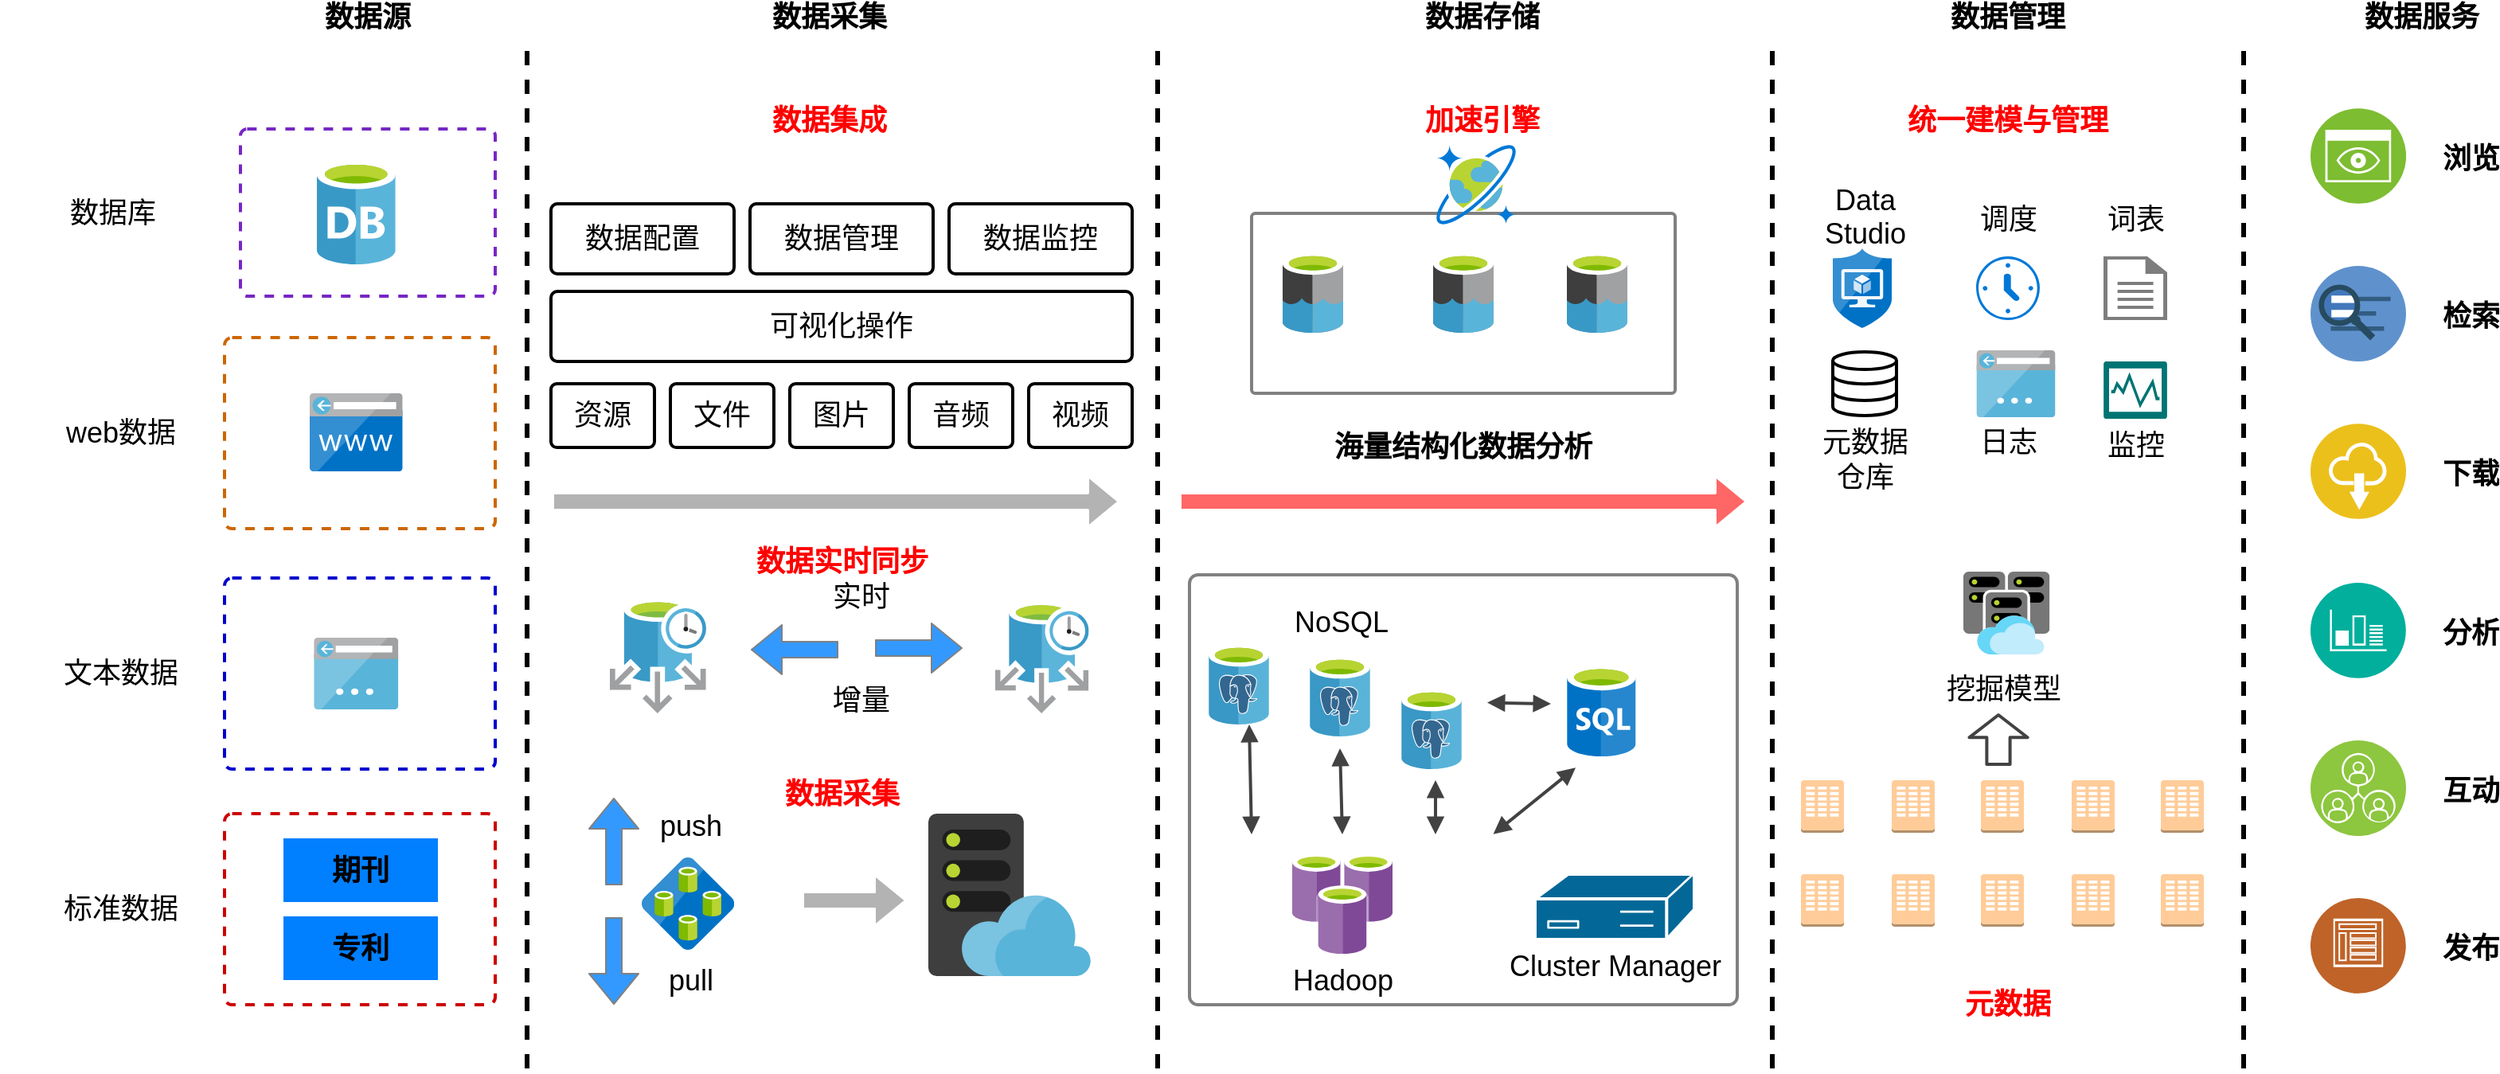 <mxfile version="20.4.1" type="github" pages="4">
  <diagram id="3V0W__k773pLVh4P2_mY" name="Page-1">
    <mxGraphModel dx="1424" dy="737" grid="1" gridSize="10" guides="1" tooltips="1" connect="1" arrows="1" fold="1" page="1" pageScale="1" pageWidth="827" pageHeight="1169" math="0" shadow="0">
      <root>
        <mxCell id="0" />
        <mxCell id="1" parent="0" />
        <mxCell id="4oPYTjR2B3G9U637NC1a-1" value="数据源" style="text;html=1;strokeColor=none;fillColor=none;align=center;verticalAlign=middle;whiteSpace=wrap;rounded=0;fontSize=18;fontStyle=1" parent="1" vertex="1">
          <mxGeometry x="210" y="250" width="80" height="20" as="geometry" />
        </mxCell>
        <mxCell id="4oPYTjR2B3G9U637NC1a-2" value="数据采集" style="text;html=1;strokeColor=none;fillColor=none;align=center;verticalAlign=middle;whiteSpace=wrap;rounded=0;opacity=40;fontSize=18;fontStyle=1" parent="1" vertex="1">
          <mxGeometry x="500" y="250" width="80" height="20" as="geometry" />
        </mxCell>
        <mxCell id="4oPYTjR2B3G9U637NC1a-3" value="数据存储" style="text;html=1;strokeColor=none;fillColor=none;align=center;verticalAlign=middle;whiteSpace=wrap;rounded=0;opacity=40;fontSize=18;fontStyle=1" parent="1" vertex="1">
          <mxGeometry x="910" y="250" width="80" height="20" as="geometry" />
        </mxCell>
        <mxCell id="4oPYTjR2B3G9U637NC1a-4" value="数据管理" style="text;html=1;strokeColor=none;fillColor=none;align=center;verticalAlign=middle;whiteSpace=wrap;rounded=0;opacity=40;fontSize=18;fontStyle=1" parent="1" vertex="1">
          <mxGeometry x="1240" y="250" width="80" height="20" as="geometry" />
        </mxCell>
        <mxCell id="4oPYTjR2B3G9U637NC1a-5" value="数据服务" style="text;html=1;strokeColor=none;fillColor=none;align=center;verticalAlign=middle;whiteSpace=wrap;rounded=0;opacity=40;fontSize=18;fontStyle=1" parent="1" vertex="1">
          <mxGeometry x="1500" y="250" width="80" height="20" as="geometry" />
        </mxCell>
        <mxCell id="4oPYTjR2B3G9U637NC1a-6" value="统一建模与管理" style="text;html=1;strokeColor=none;fillColor=none;align=center;verticalAlign=middle;whiteSpace=wrap;rounded=0;opacity=40;fontSize=18;fontStyle=1;fontColor=#FF0000;" parent="1" vertex="1">
          <mxGeometry x="1210" y="315" width="140" height="20" as="geometry" />
        </mxCell>
        <mxCell id="4oPYTjR2B3G9U637NC1a-7" value="元数据" style="text;html=1;strokeColor=none;fillColor=none;align=center;verticalAlign=middle;whiteSpace=wrap;rounded=0;opacity=40;fontSize=18;fontStyle=1;fontColor=#FF0000;" parent="1" vertex="1">
          <mxGeometry x="1210" y="870" width="140" height="20" as="geometry" />
        </mxCell>
        <mxCell id="4oPYTjR2B3G9U637NC1a-8" value="数据集成" style="text;html=1;strokeColor=none;fillColor=none;align=center;verticalAlign=middle;whiteSpace=wrap;rounded=0;opacity=40;fontSize=18;fontStyle=1;fontColor=#FF0000;" parent="1" vertex="1">
          <mxGeometry x="470" y="315" width="140" height="20" as="geometry" />
        </mxCell>
        <mxCell id="4oPYTjR2B3G9U637NC1a-9" value="数据库" style="rounded=1;whiteSpace=wrap;html=1;fontSize=18;fontColor=#000000;fillColor=none;arcSize=4;dashed=1;strokeColor=#7627C4;strokeWidth=2;labelPosition=left;verticalLabelPosition=middle;align=center;verticalAlign=middle;" parent="1" vertex="1">
          <mxGeometry x="170" y="330" width="160" height="105" as="geometry" />
        </mxCell>
        <mxCell id="4oPYTjR2B3G9U637NC1a-10" value="&lt;blockquote style=&quot;margin: 0 0 0 40px ; border: none ; padding: 0px&quot;&gt;web数据&lt;/blockquote&gt;" style="rounded=1;whiteSpace=wrap;html=1;fontSize=18;fontColor=#000000;fillColor=none;arcSize=4;dashed=1;strokeColor=#CC6600;strokeWidth=2;labelPosition=left;verticalLabelPosition=middle;align=center;verticalAlign=middle;" parent="1" vertex="1">
          <mxGeometry x="160" y="461" width="170" height="120" as="geometry" />
        </mxCell>
        <mxCell id="4oPYTjR2B3G9U637NC1a-11" value="&lt;blockquote style=&quot;margin: 0 0 0 40px ; border: none ; padding: 0px&quot;&gt;文本数据&lt;/blockquote&gt;" style="rounded=1;whiteSpace=wrap;html=1;fontSize=18;fontColor=#000000;fillColor=none;arcSize=4;dashed=1;strokeColor=#0000CC;strokeWidth=2;labelPosition=left;verticalLabelPosition=middle;align=center;verticalAlign=middle;" parent="1" vertex="1">
          <mxGeometry x="160" y="612" width="170" height="120" as="geometry" />
        </mxCell>
        <mxCell id="4oPYTjR2B3G9U637NC1a-12" value="&lt;blockquote style=&quot;margin: 0 0 0 40px ; border: none ; padding: 0px&quot;&gt;标准数据&lt;/blockquote&gt;" style="rounded=1;whiteSpace=wrap;html=1;fontSize=18;fontColor=#000000;fillColor=none;arcSize=4;dashed=1;strokeColor=#CC0000;strokeWidth=2;labelPosition=left;verticalLabelPosition=middle;align=center;verticalAlign=middle;" parent="1" vertex="1">
          <mxGeometry x="160" y="760" width="170" height="120" as="geometry" />
        </mxCell>
        <mxCell id="4oPYTjR2B3G9U637NC1a-13" value="" style="endArrow=none;dashed=1;html=1;fontSize=18;fontColor=#FF0000;strokeWidth=3;" parent="1" edge="1">
          <mxGeometry width="50" height="50" relative="1" as="geometry">
            <mxPoint x="350" y="920" as="sourcePoint" />
            <mxPoint x="350" y="280" as="targetPoint" />
          </mxGeometry>
        </mxCell>
        <mxCell id="4oPYTjR2B3G9U637NC1a-14" value="" style="endArrow=none;dashed=1;html=1;fontSize=18;fontColor=#FF0000;strokeWidth=3;" parent="1" edge="1">
          <mxGeometry width="50" height="50" relative="1" as="geometry">
            <mxPoint x="746" y="920" as="sourcePoint" />
            <mxPoint x="746" y="280" as="targetPoint" />
          </mxGeometry>
        </mxCell>
        <mxCell id="4oPYTjR2B3G9U637NC1a-15" value="" style="endArrow=none;dashed=1;html=1;fontSize=18;fontColor=#FF0000;strokeWidth=3;" parent="1" edge="1">
          <mxGeometry width="50" height="50" relative="1" as="geometry">
            <mxPoint x="1132" y="920" as="sourcePoint" />
            <mxPoint x="1132" y="280" as="targetPoint" />
          </mxGeometry>
        </mxCell>
        <mxCell id="4oPYTjR2B3G9U637NC1a-16" value="" style="endArrow=none;dashed=1;html=1;fontSize=18;fontColor=#FF0000;strokeWidth=3;" parent="1" edge="1">
          <mxGeometry width="50" height="50" relative="1" as="geometry">
            <mxPoint x="1428" y="920" as="sourcePoint" />
            <mxPoint x="1428" y="280" as="targetPoint" />
          </mxGeometry>
        </mxCell>
        <mxCell id="4oPYTjR2B3G9U637NC1a-17" value="数据配置" style="rounded=1;whiteSpace=wrap;html=1;strokeColor=#000000;strokeWidth=2;fillColor=#ffffff;fontSize=18;fontColor=#000000;align=center;arcSize=9;" parent="1" vertex="1">
          <mxGeometry x="365" y="377" width="115" height="44" as="geometry" />
        </mxCell>
        <mxCell id="4oPYTjR2B3G9U637NC1a-18" value="数据管理" style="rounded=1;whiteSpace=wrap;html=1;strokeColor=#000000;strokeWidth=2;fillColor=#ffffff;fontSize=18;fontColor=#000000;align=center;arcSize=9;" parent="1" vertex="1">
          <mxGeometry x="490" y="377" width="115" height="44" as="geometry" />
        </mxCell>
        <mxCell id="4oPYTjR2B3G9U637NC1a-19" value="数据监控" style="rounded=1;whiteSpace=wrap;html=1;strokeColor=#000000;strokeWidth=2;fillColor=#ffffff;fontSize=18;fontColor=#000000;align=center;arcSize=9;" parent="1" vertex="1">
          <mxGeometry x="615" y="377" width="115" height="44" as="geometry" />
        </mxCell>
        <mxCell id="4oPYTjR2B3G9U637NC1a-20" value="可视化操作" style="rounded=1;whiteSpace=wrap;html=1;strokeColor=#000000;strokeWidth=2;fillColor=#ffffff;fontSize=18;fontColor=#000000;align=center;arcSize=9;" parent="1" vertex="1">
          <mxGeometry x="365" y="432" width="365" height="44" as="geometry" />
        </mxCell>
        <mxCell id="4oPYTjR2B3G9U637NC1a-21" value="资源" style="rounded=1;whiteSpace=wrap;html=1;strokeColor=#000000;strokeWidth=2;fillColor=#ffffff;fontSize=18;fontColor=#000000;align=center;arcSize=9;" parent="1" vertex="1">
          <mxGeometry x="365" y="490" width="65" height="40" as="geometry" />
        </mxCell>
        <mxCell id="4oPYTjR2B3G9U637NC1a-22" value="文件" style="rounded=1;whiteSpace=wrap;html=1;strokeColor=#000000;strokeWidth=2;fillColor=#ffffff;fontSize=18;fontColor=#000000;align=center;arcSize=9;" parent="1" vertex="1">
          <mxGeometry x="440" y="490" width="65" height="40" as="geometry" />
        </mxCell>
        <mxCell id="4oPYTjR2B3G9U637NC1a-23" value="图片" style="rounded=1;whiteSpace=wrap;html=1;strokeColor=#000000;strokeWidth=2;fillColor=#ffffff;fontSize=18;fontColor=#000000;align=center;arcSize=9;" parent="1" vertex="1">
          <mxGeometry x="515" y="490" width="65" height="40" as="geometry" />
        </mxCell>
        <mxCell id="4oPYTjR2B3G9U637NC1a-24" value="音频" style="rounded=1;whiteSpace=wrap;html=1;strokeColor=#000000;strokeWidth=2;fillColor=#ffffff;fontSize=18;fontColor=#000000;align=center;arcSize=9;" parent="1" vertex="1">
          <mxGeometry x="590" y="490" width="65" height="40" as="geometry" />
        </mxCell>
        <mxCell id="4oPYTjR2B3G9U637NC1a-25" value="视频" style="rounded=1;whiteSpace=wrap;html=1;strokeColor=#000000;strokeWidth=2;fillColor=#ffffff;fontSize=18;fontColor=#000000;align=center;arcSize=9;" parent="1" vertex="1">
          <mxGeometry x="665" y="490" width="65" height="40" as="geometry" />
        </mxCell>
        <mxCell id="4oPYTjR2B3G9U637NC1a-26" value="数据实时同步" style="text;html=1;strokeColor=none;fillColor=none;align=center;verticalAlign=middle;whiteSpace=wrap;rounded=0;opacity=40;fontSize=18;fontStyle=1;fontColor=#FF0000;" parent="1" vertex="1">
          <mxGeometry x="477.5" y="592" width="140" height="20" as="geometry" />
        </mxCell>
        <mxCell id="4oPYTjR2B3G9U637NC1a-27" value="数据采集" style="text;html=1;strokeColor=none;fillColor=none;align=center;verticalAlign=middle;whiteSpace=wrap;rounded=0;opacity=40;fontSize=18;fontStyle=1;fontColor=#FF0000;" parent="1" vertex="1">
          <mxGeometry x="477.5" y="738" width="140" height="20" as="geometry" />
        </mxCell>
        <mxCell id="4oPYTjR2B3G9U637NC1a-28" value="" style="endArrow=classic;html=1;strokeWidth=1;fontSize=18;fontColor=#000000;shape=flexArrow;fillColor=#3399FF;strokeColor=#808080;" parent="1" edge="1">
          <mxGeometry width="50" height="50" relative="1" as="geometry">
            <mxPoint x="404.5" y="805" as="sourcePoint" />
            <mxPoint x="404.5" y="750" as="targetPoint" />
          </mxGeometry>
        </mxCell>
        <mxCell id="4oPYTjR2B3G9U637NC1a-29" value="" style="endArrow=classic;html=1;strokeWidth=1;fontSize=18;fontColor=#000000;shape=flexArrow;fillColor=#3399FF;strokeColor=#808080;" parent="1" edge="1">
          <mxGeometry width="50" height="50" relative="1" as="geometry">
            <mxPoint x="404.5" y="825" as="sourcePoint" />
            <mxPoint x="404.5" y="880" as="targetPoint" />
          </mxGeometry>
        </mxCell>
        <mxCell id="4oPYTjR2B3G9U637NC1a-30" value="" style="endArrow=classic;html=1;strokeWidth=1;fontSize=18;fontColor=#000000;shape=flexArrow;fillColor=#3399FF;strokeColor=#808080;" parent="1" edge="1">
          <mxGeometry width="50" height="50" relative="1" as="geometry">
            <mxPoint x="545.5" y="657" as="sourcePoint" />
            <mxPoint x="490.5" y="657" as="targetPoint" />
          </mxGeometry>
        </mxCell>
        <mxCell id="4oPYTjR2B3G9U637NC1a-31" value="" style="endArrow=classic;html=1;strokeWidth=1;fontSize=18;fontColor=#000000;shape=flexArrow;fillColor=#B3B3B3;strokeColor=#FFFFFF;" parent="1" edge="1">
          <mxGeometry width="50" height="50" relative="1" as="geometry">
            <mxPoint x="523" y="814.5" as="sourcePoint" />
            <mxPoint x="588" y="814.5" as="targetPoint" />
          </mxGeometry>
        </mxCell>
        <mxCell id="4oPYTjR2B3G9U637NC1a-32" value="" style="endArrow=classic;html=1;strokeWidth=1;fontSize=18;fontColor=#000000;shape=flexArrow;fillColor=#3399FF;strokeColor=#808080;" parent="1" edge="1">
          <mxGeometry width="50" height="50" relative="1" as="geometry">
            <mxPoint x="568.5" y="656" as="sourcePoint" />
            <mxPoint x="623.5" y="656" as="targetPoint" />
          </mxGeometry>
        </mxCell>
        <mxCell id="4oPYTjR2B3G9U637NC1a-33" value="" style="endArrow=classic;html=1;strokeWidth=2;fontSize=18;fontColor=#000000;shape=flexArrow;fillColor=#B3B3B3;strokeColor=#FFFFFF;" parent="1" edge="1">
          <mxGeometry width="50" height="50" relative="1" as="geometry">
            <mxPoint x="365" y="564" as="sourcePoint" />
            <mxPoint x="723" y="564" as="targetPoint" />
          </mxGeometry>
        </mxCell>
        <mxCell id="4oPYTjR2B3G9U637NC1a-34" value="实时&lt;br&gt;&lt;br&gt;&lt;br&gt;增量" style="text;html=1;strokeColor=none;fillColor=none;align=center;verticalAlign=middle;whiteSpace=wrap;rounded=0;opacity=40;fontSize=18;fontStyle=0;fontColor=#000000;" parent="1" vertex="1">
          <mxGeometry x="540" y="614" width="40" height="86" as="geometry" />
        </mxCell>
        <mxCell id="4oPYTjR2B3G9U637NC1a-35" value="" style="rounded=1;whiteSpace=wrap;html=1;strokeColor=#808080;strokeWidth=2;fillColor=#ffffff;fontSize=18;fontColor=#757575;align=center;arcSize=2;" parent="1" vertex="1">
          <mxGeometry x="766" y="610" width="344" height="270" as="geometry" />
        </mxCell>
        <mxCell id="4oPYTjR2B3G9U637NC1a-36" value="海量结构化数据分析" style="text;html=1;strokeColor=none;fillColor=none;align=center;verticalAlign=middle;whiteSpace=wrap;rounded=0;opacity=40;fontSize=18;fontStyle=1" parent="1" vertex="1">
          <mxGeometry x="853" y="520" width="170" height="20" as="geometry" />
        </mxCell>
        <mxCell id="4oPYTjR2B3G9U637NC1a-37" value="" style="endArrow=classic;html=1;strokeWidth=2;fontSize=18;fontColor=#000000;shape=flexArrow;fillColor=#FFFFFF;strokeColor=#424242;width=13.6;endSize=4.052;" parent="1" edge="1">
          <mxGeometry width="50" height="50" relative="1" as="geometry">
            <mxPoint x="1274" y="730" as="sourcePoint" />
            <mxPoint x="1274" y="697" as="targetPoint" />
          </mxGeometry>
        </mxCell>
        <mxCell id="4oPYTjR2B3G9U637NC1a-38" value="浏览" style="aspect=fixed;perimeter=ellipsePerimeter;html=1;align=right;shadow=0;dashed=0;fontColor=#000000;labelBackgroundColor=none;fontSize=18;spacingTop=3;image;image=img/lib/ibm/infrastructure/monitoring.svg;strokeColor=#808080;strokeWidth=2;fillColor=#ffffff;labelPosition=right;verticalLabelPosition=middle;verticalAlign=middle;fontStyle=1" parent="1" vertex="1">
          <mxGeometry x="1470" y="317" width="60" height="60" as="geometry" />
        </mxCell>
        <mxCell id="4oPYTjR2B3G9U637NC1a-39" value="分析" style="aspect=fixed;perimeter=ellipsePerimeter;html=1;align=right;shadow=0;dashed=0;fontColor=#000000;labelBackgroundColor=none;fontSize=18;spacingTop=3;image;image=img/lib/ibm/management/monitoring_metrics.svg;fontFamily=Helvetica;strokeColor=#808080;strokeWidth=2;fillColor=#ffffff;labelPosition=right;verticalLabelPosition=middle;verticalAlign=middle;fontStyle=1" parent="1" vertex="1">
          <mxGeometry x="1470" y="615" width="60" height="60" as="geometry" />
        </mxCell>
        <mxCell id="4oPYTjR2B3G9U637NC1a-40" value="&lt;font color=&quot;#000000&quot;&gt;互动&lt;/font&gt;" style="aspect=fixed;perimeter=ellipsePerimeter;html=1;align=right;shadow=0;dashed=0;fontColor=#000000;labelBackgroundColor=none;fontSize=18;spacingTop=3;image;image=img/lib/ibm/infrastructure/peer_services.svg;fontFamily=Helvetica;strokeColor=#808080;strokeWidth=2;fillColor=#ffffff;labelPosition=right;verticalLabelPosition=middle;verticalAlign=middle;fontStyle=1" parent="1" vertex="1">
          <mxGeometry x="1470" y="714" width="60" height="60" as="geometry" />
        </mxCell>
        <mxCell id="4oPYTjR2B3G9U637NC1a-41" value="发布" style="aspect=fixed;perimeter=ellipsePerimeter;html=1;align=right;shadow=0;dashed=0;fontColor=#000000;labelBackgroundColor=none;fontSize=18;spacingTop=3;image;image=img/lib/ibm/social/communities.svg;strokeColor=#808080;strokeWidth=2;fillColor=#ffffff;labelPosition=right;verticalLabelPosition=middle;verticalAlign=middle;fontStyle=1" parent="1" vertex="1">
          <mxGeometry x="1470" y="813" width="60" height="60" as="geometry" />
        </mxCell>
        <mxCell id="4oPYTjR2B3G9U637NC1a-42" value="检索" style="aspect=fixed;perimeter=ellipsePerimeter;html=1;align=right;shadow=0;dashed=0;fontColor=#000000;labelBackgroundColor=none;fontSize=18;spacingTop=3;image;image=img/lib/ibm/miscellaneous/retrieve_rank.svg;strokeColor=#808080;strokeWidth=2;labelPosition=right;verticalLabelPosition=middle;verticalAlign=middle;fontStyle=1" parent="1" vertex="1">
          <mxGeometry x="1470" y="416" width="60" height="60" as="geometry" />
        </mxCell>
        <mxCell id="4oPYTjR2B3G9U637NC1a-43" value="下载" style="aspect=fixed;perimeter=ellipsePerimeter;html=1;align=right;shadow=0;dashed=0;fontColor=#000000;labelBackgroundColor=none;fontSize=18;spacingTop=3;image;image=img/lib/ibm/applications/saas_applications.svg;strokeColor=#808080;strokeWidth=2;labelPosition=right;verticalLabelPosition=middle;verticalAlign=middle;fontStyle=1" parent="1" vertex="1">
          <mxGeometry x="1470" y="515" width="60" height="60" as="geometry" />
        </mxCell>
        <mxCell id="4oPYTjR2B3G9U637NC1a-44" value="词表" style="pointerEvents=1;shadow=0;dashed=0;html=1;strokeColor=none;labelPosition=center;verticalLabelPosition=top;verticalAlign=top;align=center;shape=mxgraph.mscae.enterprise.document;fillColor=#7D7D7D;labelBackgroundColor=none;fontSize=18;fontColor=#000000;" parent="1" vertex="1">
          <mxGeometry x="1340" y="410" width="40" height="40" as="geometry" />
        </mxCell>
        <mxCell id="4oPYTjR2B3G9U637NC1a-45" value="调度" style="pointerEvents=1;shadow=0;dashed=0;html=1;strokeColor=none;labelPosition=center;verticalLabelPosition=top;verticalAlign=top;align=center;shape=mxgraph.mscae.general_symbols.clock_time;fillColor=#0078D7;labelBackgroundColor=none;fontSize=18;fontColor=#000000;" parent="1" vertex="1">
          <mxGeometry x="1260" y="410" width="40" height="40" as="geometry" />
        </mxCell>
        <mxCell id="4oPYTjR2B3G9U637NC1a-46" value="元数据&lt;br&gt;仓库" style="html=1;verticalLabelPosition=bottom;align=center;labelBackgroundColor=none;verticalAlign=top;strokeWidth=2;strokeColor=#000000;fillColor=#ffffff;shadow=0;dashed=0;shape=mxgraph.ios7.icons.data;fontSize=18;fontColor=#000000;" parent="1" vertex="1">
          <mxGeometry x="1170" y="470" width="40" height="40" as="geometry" />
        </mxCell>
        <mxCell id="4oPYTjR2B3G9U637NC1a-47" value="日志" style="html=1;verticalAlign=top;verticalLabelPosition=bottom;labelBackgroundColor=none;imageAspect=0;aspect=fixed;shadow=0;dashed=0;fontFamily=Helvetica;fontSize=18;fontColor=#000000;align=center;strokeWidth=2;fillColor=none;strokeColor=none;" parent="1" vertex="1">
          <mxGeometry x="1260" y="470" width="40" height="40" as="geometry" />
        </mxCell>
        <mxCell id="4oPYTjR2B3G9U637NC1a-48" value="监控" style="pointerEvents=1;shadow=0;dashed=0;html=1;strokeColor=none;labelPosition=center;verticalLabelPosition=bottom;verticalAlign=top;align=center;shape=mxgraph.mscae.enterprise.performance_monitor;fillColor=#007373;labelBackgroundColor=none;fontSize=18;fontColor=#000000;" parent="1" vertex="1">
          <mxGeometry x="1340" y="476" width="40" height="36" as="geometry" />
        </mxCell>
        <mxCell id="4oPYTjR2B3G9U637NC1a-49" value="Data&lt;br&gt;Studio" style="html=1;verticalAlign=bottom;verticalLabelPosition=top;labelBackgroundColor=none;imageAspect=0;aspect=fixed;shadow=0;dashed=0;fontFamily=Helvetica;fontSize=18;fontColor=#000000;align=center;strokeWidth=2;labelPosition=center;fillColor=none;strokeColor=none;" parent="1" vertex="1">
          <mxGeometry x="1170" y="410" width="40" height="40" as="geometry" />
        </mxCell>
        <mxCell id="4oPYTjR2B3G9U637NC1a-50" value="挖掘模型" style="html=1;verticalAlign=top;verticalLabelPosition=bottom;labelBackgroundColor=none;imageAspect=0;aspect=fixed;shadow=0;dashed=0;fontFamily=Helvetica;fontSize=18;fontColor=#000000;align=center;strokeWidth=2;fillColor=none;strokeColor=none;" parent="1" vertex="1">
          <mxGeometry x="1246.5" y="605" width="60" height="60" as="geometry" />
        </mxCell>
        <mxCell id="4oPYTjR2B3G9U637NC1a-51" value="" style="outlineConnect=0;dashed=0;verticalLabelPosition=bottom;verticalAlign=top;align=center;html=1;shape=mxgraph.aws3.corporate_data_center;fillColor=#FFCC99;gradientColor=none;shadow=0;labelBackgroundColor=none;strokeColor=none;strokeWidth=2;fontSize=18;fontColor=#000000;" parent="1" vertex="1">
          <mxGeometry x="1207" y="739" width="27" height="33" as="geometry" />
        </mxCell>
        <mxCell id="4oPYTjR2B3G9U637NC1a-52" value="" style="outlineConnect=0;dashed=0;verticalLabelPosition=bottom;verticalAlign=top;align=center;html=1;shape=mxgraph.aws3.corporate_data_center;fillColor=#FFCC99;gradientColor=none;shadow=0;labelBackgroundColor=none;strokeColor=none;strokeWidth=2;fontSize=18;fontColor=#000000;" parent="1" vertex="1">
          <mxGeometry x="1150" y="739" width="27" height="33" as="geometry" />
        </mxCell>
        <mxCell id="4oPYTjR2B3G9U637NC1a-53" value="" style="outlineConnect=0;dashed=0;verticalLabelPosition=bottom;verticalAlign=top;align=center;html=1;shape=mxgraph.aws3.corporate_data_center;fillColor=#FFCC99;gradientColor=none;shadow=0;labelBackgroundColor=none;strokeColor=none;strokeWidth=2;fontSize=18;fontColor=#000000;" parent="1" vertex="1">
          <mxGeometry x="1150" y="798" width="27" height="33" as="geometry" />
        </mxCell>
        <mxCell id="4oPYTjR2B3G9U637NC1a-54" value="" style="outlineConnect=0;dashed=0;verticalLabelPosition=bottom;verticalAlign=top;align=center;html=1;shape=mxgraph.aws3.corporate_data_center;fillColor=#FFCC99;gradientColor=none;shadow=0;labelBackgroundColor=none;strokeColor=none;strokeWidth=2;fontSize=18;fontColor=#000000;" parent="1" vertex="1">
          <mxGeometry x="1376" y="739" width="27" height="33" as="geometry" />
        </mxCell>
        <mxCell id="4oPYTjR2B3G9U637NC1a-55" value="" style="outlineConnect=0;dashed=0;verticalLabelPosition=bottom;verticalAlign=top;align=center;html=1;shape=mxgraph.aws3.corporate_data_center;fillColor=#FFCC99;gradientColor=none;shadow=0;labelBackgroundColor=none;strokeColor=none;strokeWidth=2;fontSize=18;fontColor=#000000;" parent="1" vertex="1">
          <mxGeometry x="1376" y="798" width="27" height="33" as="geometry" />
        </mxCell>
        <mxCell id="4oPYTjR2B3G9U637NC1a-56" value="" style="outlineConnect=0;dashed=0;verticalLabelPosition=bottom;verticalAlign=top;align=center;html=1;shape=mxgraph.aws3.corporate_data_center;fillColor=#FFCC99;gradientColor=none;shadow=0;labelBackgroundColor=none;strokeColor=none;strokeWidth=2;fontSize=18;fontColor=#000000;" parent="1" vertex="1">
          <mxGeometry x="1320" y="739" width="27" height="33" as="geometry" />
        </mxCell>
        <mxCell id="4oPYTjR2B3G9U637NC1a-57" value="" style="outlineConnect=0;dashed=0;verticalLabelPosition=bottom;verticalAlign=top;align=center;html=1;shape=mxgraph.aws3.corporate_data_center;fillColor=#FFCC99;gradientColor=none;shadow=0;labelBackgroundColor=none;strokeColor=none;strokeWidth=2;fontSize=18;fontColor=#000000;" parent="1" vertex="1">
          <mxGeometry x="1263" y="739" width="27" height="33" as="geometry" />
        </mxCell>
        <mxCell id="4oPYTjR2B3G9U637NC1a-58" value="" style="outlineConnect=0;dashed=0;verticalLabelPosition=bottom;verticalAlign=top;align=center;html=1;shape=mxgraph.aws3.corporate_data_center;fillColor=#FFCC99;gradientColor=none;shadow=0;labelBackgroundColor=none;strokeColor=none;strokeWidth=2;fontSize=18;fontColor=#000000;" parent="1" vertex="1">
          <mxGeometry x="1320" y="798" width="27" height="33" as="geometry" />
        </mxCell>
        <mxCell id="4oPYTjR2B3G9U637NC1a-59" value="" style="outlineConnect=0;dashed=0;verticalLabelPosition=bottom;verticalAlign=top;align=center;html=1;shape=mxgraph.aws3.corporate_data_center;fillColor=#FFCC99;gradientColor=none;shadow=0;labelBackgroundColor=none;strokeColor=none;strokeWidth=2;fontSize=18;fontColor=#000000;" parent="1" vertex="1">
          <mxGeometry x="1263" y="798" width="27" height="33" as="geometry" />
        </mxCell>
        <mxCell id="4oPYTjR2B3G9U637NC1a-60" value="" style="outlineConnect=0;dashed=0;verticalLabelPosition=bottom;verticalAlign=top;align=center;html=1;shape=mxgraph.aws3.corporate_data_center;fillColor=#FFCC99;gradientColor=none;shadow=0;labelBackgroundColor=none;strokeColor=none;strokeWidth=2;fontSize=18;fontColor=#000000;" parent="1" vertex="1">
          <mxGeometry x="1207" y="798" width="27" height="33" as="geometry" />
        </mxCell>
        <mxCell id="4oPYTjR2B3G9U637NC1a-61" value="期刊" style="rounded=0;whiteSpace=wrap;html=1;shadow=0;dashed=0;labelBackgroundColor=none;strokeColor=none;strokeWidth=2;fillColor=#007FFF;fontSize=18;fontColor=#000000;align=center;fontStyle=1" parent="1" vertex="1">
          <mxGeometry x="197" y="775.5" width="97" height="40" as="geometry" />
        </mxCell>
        <mxCell id="4oPYTjR2B3G9U637NC1a-62" value="专利" style="rounded=0;whiteSpace=wrap;html=1;shadow=0;dashed=0;labelBackgroundColor=none;strokeColor=none;strokeWidth=2;fillColor=#007FFF;fontSize=18;fontColor=#000000;align=center;fontStyle=1" parent="1" vertex="1">
          <mxGeometry x="197" y="824.5" width="97" height="40" as="geometry" />
        </mxCell>
        <mxCell id="4oPYTjR2B3G9U637NC1a-63" value="" style="endArrow=classic;html=1;strokeWidth=2;fontSize=18;fontColor=#000000;shape=flexArrow;fillColor=#FF6666;strokeColor=#FFFFFF;" parent="1" edge="1">
          <mxGeometry width="50" height="50" relative="1" as="geometry">
            <mxPoint x="759.0" y="564" as="sourcePoint" />
            <mxPoint x="1117" y="564" as="targetPoint" />
          </mxGeometry>
        </mxCell>
        <mxCell id="4oPYTjR2B3G9U637NC1a-64" value="" style="rounded=1;whiteSpace=wrap;html=1;strokeColor=#808080;strokeWidth=2;fillColor=#ffffff;fontSize=18;fontColor=#757575;align=center;arcSize=2;" parent="1" vertex="1">
          <mxGeometry x="805" y="383" width="266" height="113" as="geometry" />
        </mxCell>
        <mxCell id="4oPYTjR2B3G9U637NC1a-65" value="加速引擎" style="text;html=1;strokeColor=none;fillColor=none;align=center;verticalAlign=middle;whiteSpace=wrap;rounded=0;opacity=40;fontSize=18;fontStyle=1;fontColor=#FF0000;" parent="1" vertex="1">
          <mxGeometry x="880" y="315" width="140" height="20" as="geometry" />
        </mxCell>
        <mxCell id="4oPYTjR2B3G9U637NC1a-66" value="" style="group;" parent="1" vertex="1" connectable="0">
          <mxGeometry x="771" y="639" width="182" height="100" as="geometry" />
        </mxCell>
        <mxCell id="4oPYTjR2B3G9U637NC1a-67" value="NoSQL" style="html=1;verticalAlign=bottom;verticalLabelPosition=top;labelBackgroundColor=#ffffff;imageAspect=0;aspect=fixed;shadow=0;dashed=0;strokeWidth=3;gradientColor=none;fontSize=18;fontColor=#000000;align=center;labelPosition=center;fillColor=none;strokeColor=none;" parent="4oPYTjR2B3G9U637NC1a-66" vertex="1">
          <mxGeometry x="57" y="15" width="65" height="65" as="geometry" />
        </mxCell>
        <mxCell id="4oPYTjR2B3G9U637NC1a-68" value="" style="aspect=fixed;html=1;points=[];align=center;image;fontSize=12;image=img/lib/mscae/Azure_Database_for_PostgreSQL_servers.svg;fillColor=none;" parent="4oPYTjR2B3G9U637NC1a-66" vertex="1">
          <mxGeometry x="7" y="15" width="38" height="50" as="geometry" />
        </mxCell>
        <mxCell id="4oPYTjR2B3G9U637NC1a-69" value="" style="aspect=fixed;html=1;points=[];align=center;image;fontSize=12;image=img/lib/mscae/Azure_Database_for_PostgreSQL_servers.svg;fillColor=none;" parent="4oPYTjR2B3G9U637NC1a-66" vertex="1">
          <mxGeometry x="70.5" y="22.5" width="38" height="50" as="geometry" />
        </mxCell>
        <mxCell id="4oPYTjR2B3G9U637NC1a-70" value="" style="aspect=fixed;html=1;points=[];align=center;image;fontSize=12;image=img/lib/mscae/Azure_Database_for_PostgreSQL_servers.svg;fillColor=none;" parent="4oPYTjR2B3G9U637NC1a-66" vertex="1">
          <mxGeometry x="128" y="43" width="38" height="50" as="geometry" />
        </mxCell>
        <mxCell id="4oPYTjR2B3G9U637NC1a-71" value="Hadoop" style="html=1;verticalAlign=top;verticalLabelPosition=bottom;labelBackgroundColor=none;imageAspect=0;aspect=fixed;shadow=0;dashed=0;strokeWidth=1;gradientColor=none;fontSize=18;fontColor=#000000;align=center;fillColor=none;strokeColor=none;" parent="1" vertex="1">
          <mxGeometry x="824.5" y="773" width="75" height="75" as="geometry" />
        </mxCell>
        <mxCell id="4oPYTjR2B3G9U637NC1a-72" style="rounded=0;orthogonalLoop=1;jettySize=auto;html=1;exitX=0.5;exitY=1;exitDx=0;exitDy=0;entryX=0.5;entryY=0;entryDx=0;entryDy=0;strokeColor=#424242;strokeWidth=2;fillColor=#FF6666;fontSize=18;fontColor=#000000;startArrow=block;startFill=1;endArrow=block;endFill=1;" parent="1" edge="1">
          <mxGeometry relative="1" as="geometry">
            <mxPoint x="803.5" y="704" as="sourcePoint" />
            <mxPoint x="805" y="773" as="targetPoint" />
          </mxGeometry>
        </mxCell>
        <mxCell id="4oPYTjR2B3G9U637NC1a-73" style="edgeStyle=none;rounded=0;orthogonalLoop=1;jettySize=auto;html=1;exitX=0.5;exitY=1;exitDx=0;exitDy=0;entryX=0.5;entryY=0;entryDx=0;entryDy=0;startArrow=block;startFill=1;endArrow=block;endFill=1;strokeColor=#424242;strokeWidth=2;fillColor=#FF6666;fontSize=18;fontColor=#000000;" parent="1" source="4oPYTjR2B3G9U637NC1a-67" target="4oPYTjR2B3G9U637NC1a-71" edge="1">
          <mxGeometry relative="1" as="geometry" />
        </mxCell>
        <mxCell id="4oPYTjR2B3G9U637NC1a-74" style="edgeStyle=none;rounded=0;orthogonalLoop=1;jettySize=auto;html=1;exitX=0.5;exitY=1;exitDx=0;exitDy=0;entryX=0.5;entryY=0;entryDx=0;entryDy=0;startArrow=block;startFill=1;endArrow=block;endFill=1;strokeColor=#424242;strokeWidth=2;fillColor=#FF6666;fontSize=18;fontColor=#000000;" parent="1" edge="1">
          <mxGeometry relative="1" as="geometry">
            <mxPoint x="920.5" y="739" as="sourcePoint" />
            <mxPoint x="920.5" y="773" as="targetPoint" />
          </mxGeometry>
        </mxCell>
        <mxCell id="4oPYTjR2B3G9U637NC1a-75" value="Cluster&amp;nbsp;Manager" style="shape=mxgraph.cisco.controllers_and_modules.3174_(desktop)_cluster_controller;html=1;dashed=0;fillColor=#036897;strokeColor=#ffffff;strokeWidth=2;verticalLabelPosition=bottom;verticalAlign=top;shadow=0;labelBackgroundColor=none;fontSize=18;fontColor=#000000;align=center;" parent="1" vertex="1">
          <mxGeometry x="983" y="798" width="100" height="41" as="geometry" />
        </mxCell>
        <mxCell id="4oPYTjR2B3G9U637NC1a-76" style="edgeStyle=none;rounded=0;orthogonalLoop=1;jettySize=auto;html=1;exitX=0.186;exitY=1.024;exitDx=0;exitDy=0;exitPerimeter=0;entryX=0.984;entryY=-0.002;entryDx=0;entryDy=0;entryPerimeter=0;startArrow=block;startFill=1;endArrow=block;endFill=1;strokeColor=#424242;strokeWidth=2;fillColor=#FF6666;fontSize=18;fontColor=#000000;" parent="1" edge="1">
          <mxGeometry relative="1" as="geometry">
            <mxPoint x="1008.508" y="731.16" as="sourcePoint" />
            <mxPoint x="956.8" y="772.85" as="targetPoint" />
          </mxGeometry>
        </mxCell>
        <mxCell id="4oPYTjR2B3G9U637NC1a-77" style="edgeStyle=none;rounded=0;orthogonalLoop=1;jettySize=auto;html=1;exitX=1;exitY=0.25;exitDx=0;exitDy=0;startArrow=block;startFill=1;endArrow=block;endFill=1;strokeColor=#424242;strokeWidth=2;fillColor=#FF6666;fontSize=18;fontColor=#000000;entryX=-0.013;entryY=0.578;entryDx=0;entryDy=0;entryPerimeter=0;" parent="1" edge="1">
          <mxGeometry relative="1" as="geometry">
            <mxPoint x="953" y="690.25" as="sourcePoint" />
            <mxPoint x="992.986" y="691.02" as="targetPoint" />
          </mxGeometry>
        </mxCell>
        <mxCell id="4oPYTjR2B3G9U637NC1a-78" value="push" style="text;html=1;strokeColor=none;fillColor=none;align=center;verticalAlign=middle;whiteSpace=wrap;rounded=0;shadow=0;dashed=0;labelBackgroundColor=none;fontSize=18;fontColor=#000000;" parent="1" vertex="1">
          <mxGeometry x="433" y="758" width="40" height="20" as="geometry" />
        </mxCell>
        <mxCell id="4oPYTjR2B3G9U637NC1a-79" value="pull" style="text;html=1;strokeColor=none;fillColor=none;align=center;verticalAlign=middle;whiteSpace=wrap;rounded=0;shadow=0;dashed=0;labelBackgroundColor=none;fontSize=18;fontColor=#000000;" parent="1" vertex="1">
          <mxGeometry x="433" y="855" width="40" height="20" as="geometry" />
        </mxCell>
        <mxCell id="4oPYTjR2B3G9U637NC1a-80" value="" style="aspect=fixed;html=1;points=[];align=center;image;fontSize=12;image=img/lib/mscae/Database_General.svg;" parent="1" vertex="1">
          <mxGeometry x="217.97" y="350" width="49.4" height="65" as="geometry" />
        </mxCell>
        <mxCell id="4oPYTjR2B3G9U637NC1a-81" value="" style="aspect=fixed;html=1;points=[];align=center;image;fontSize=12;image=img/lib/mscae/CustomDomain.svg;" parent="1" vertex="1">
          <mxGeometry x="213.5" y="496" width="58.34" height="49" as="geometry" />
        </mxCell>
        <mxCell id="4oPYTjR2B3G9U637NC1a-82" value="" style="aspect=fixed;html=1;points=[];align=center;image;fontSize=12;image=img/lib/mscae/App_Service_IPAddress.svg;" parent="1" vertex="1">
          <mxGeometry x="215.88" y="649.5" width="53.57" height="45" as="geometry" />
        </mxCell>
        <mxCell id="4oPYTjR2B3G9U637NC1a-83" value="" style="aspect=fixed;html=1;points=[];align=center;image;fontSize=12;image=img/lib/mscae/WebHosting.svg;" parent="1" vertex="1">
          <mxGeometry x="602" y="760" width="102" height="102" as="geometry" />
        </mxCell>
        <mxCell id="4oPYTjR2B3G9U637NC1a-84" value="" style="aspect=fixed;html=1;points=[];align=center;image;fontSize=12;image=img/lib/mscae/Elastic_Job_Agents.svg;" parent="1" vertex="1">
          <mxGeometry x="402" y="625" width="60.48" height="72" as="geometry" />
        </mxCell>
        <mxCell id="4oPYTjR2B3G9U637NC1a-85" value="" style="aspect=fixed;html=1;points=[];align=center;image;fontSize=12;image=img/lib/mscae/Elastic_Job_Agents.svg;" parent="1" vertex="1">
          <mxGeometry x="644" y="627" width="58.8" height="70" as="geometry" />
        </mxCell>
        <mxCell id="4oPYTjR2B3G9U637NC1a-86" value="" style="aspect=fixed;html=1;points=[];align=center;image;fontSize=12;image=img/lib/mscae/Virtual_Clusters.svg;fillColor=none;" parent="1" vertex="1">
          <mxGeometry x="1252" y="608" width="54.17" height="52" as="geometry" />
        </mxCell>
        <mxCell id="4oPYTjR2B3G9U637NC1a-87" value="" style="aspect=fixed;html=1;points=[];align=center;image;fontSize=12;image=img/lib/mscae/Data_Lake.svg;fillColor=none;" parent="1" vertex="1">
          <mxGeometry x="824.5" y="408" width="38" height="50" as="geometry" />
        </mxCell>
        <mxCell id="4oPYTjR2B3G9U637NC1a-88" value="" style="aspect=fixed;html=1;points=[];align=center;image;fontSize=12;image=img/lib/mscae/Data_Lake.svg;fillColor=none;" parent="1" vertex="1">
          <mxGeometry x="919" y="408" width="38" height="50" as="geometry" />
        </mxCell>
        <mxCell id="4oPYTjR2B3G9U637NC1a-89" value="" style="aspect=fixed;html=1;points=[];align=center;image;fontSize=12;image=img/lib/mscae/Data_Lake.svg;fillColor=none;" parent="1" vertex="1">
          <mxGeometry x="1003" y="408" width="38" height="50" as="geometry" />
        </mxCell>
        <mxCell id="4oPYTjR2B3G9U637NC1a-90" value="" style="aspect=fixed;html=1;points=[];align=center;image;fontSize=12;image=img/lib/mscae/SQL_Database_generic.svg;fillColor=none;" parent="1" vertex="1">
          <mxGeometry x="1003" y="667" width="43.32" height="57" as="geometry" />
        </mxCell>
        <mxCell id="4oPYTjR2B3G9U637NC1a-91" value="" style="aspect=fixed;html=1;points=[];align=center;image;fontSize=12;image=img/lib/mscae/App_Service_IPAddress.svg;fillColor=none;" parent="1" vertex="1">
          <mxGeometry x="1260" y="469" width="50" height="42" as="geometry" />
        </mxCell>
        <mxCell id="4oPYTjR2B3G9U637NC1a-92" value="" style="aspect=fixed;html=1;points=[];align=center;image;fontSize=12;image=img/lib/mscae/Application_Security_Groups.svg;fillColor=none;" parent="1" vertex="1">
          <mxGeometry x="1170" y="405" width="37" height="50" as="geometry" />
        </mxCell>
        <mxCell id="4oPYTjR2B3G9U637NC1a-93" value="" style="aspect=fixed;html=1;points=[];align=center;image;fontSize=12;image=img/lib/mscae/Azure_Cache_for_Redis.svg;fillColor=none;" parent="1" vertex="1">
          <mxGeometry x="830.5" y="785" width="63" height="63" as="geometry" />
        </mxCell>
        <mxCell id="4oPYTjR2B3G9U637NC1a-94" value="" style="aspect=fixed;html=1;points=[];align=center;image;fontSize=12;image=img/lib/mscae/CosmosDB.svg;fillColor=none;" parent="1" vertex="1">
          <mxGeometry x="921" y="340" width="50" height="50" as="geometry" />
        </mxCell>
        <mxCell id="4oPYTjR2B3G9U637NC1a-95" value="" style="aspect=fixed;html=1;points=[];align=center;image;fontSize=12;image=img/lib/mscae/Elastic_Database_Pools.svg;fillColor=none;" parent="1" vertex="1">
          <mxGeometry x="422" y="787.5" width="58" height="58" as="geometry" />
        </mxCell>
      </root>
    </mxGraphModel>
  </diagram>
  <diagram id="i94UtCtoIl0_HsaY7DUQ" name="数据中台业务架构">
    <mxGraphModel dx="1424" dy="737" grid="1" gridSize="10" guides="1" tooltips="1" connect="1" arrows="1" fold="1" page="1" pageScale="1" pageWidth="827" pageHeight="1169" math="0" shadow="0">
      <root>
        <mxCell id="0" />
        <mxCell id="1" parent="0" />
        <mxCell id="zY06U5XrZ54giwqazqHR-1" value="" style="rounded=0;whiteSpace=wrap;html=1;" parent="1" vertex="1">
          <mxGeometry x="250" y="220" width="650" height="140" as="geometry" />
        </mxCell>
        <mxCell id="suHDQMcKek1bGkXyP6DE-7" value="" style="rounded=0;whiteSpace=wrap;html=1;" parent="1" vertex="1">
          <mxGeometry x="250" y="759" width="650" height="140" as="geometry" />
        </mxCell>
        <mxCell id="suHDQMcKek1bGkXyP6DE-3" value="异构数据源接入" style="rounded=0;whiteSpace=wrap;html=1;" parent="1" vertex="1">
          <mxGeometry x="290" y="809" width="120" height="60" as="geometry" />
        </mxCell>
        <mxCell id="suHDQMcKek1bGkXyP6DE-4" value="实时采集" style="rounded=0;whiteSpace=wrap;html=1;" parent="1" vertex="1">
          <mxGeometry x="444" y="809" width="120" height="60" as="geometry" />
        </mxCell>
        <mxCell id="suHDQMcKek1bGkXyP6DE-6" value="离线批量同步" style="rounded=0;whiteSpace=wrap;html=1;" parent="1" vertex="1">
          <mxGeometry x="590" y="809" width="120" height="60" as="geometry" />
        </mxCell>
        <mxCell id="suHDQMcKek1bGkXyP6DE-9" value="Title" style="text;strokeColor=none;fillColor=none;html=1;fontSize=24;fontStyle=1;verticalAlign=middle;align=center;" parent="1" vertex="1">
          <mxGeometry x="344" y="1000" width="100" height="40" as="geometry" />
        </mxCell>
        <mxCell id="suHDQMcKek1bGkXyP6DE-10" value="数据采集" style="text;strokeColor=none;fillColor=none;html=1;fontSize=24;fontStyle=1;verticalAlign=middle;align=center;" parent="1" vertex="1">
          <mxGeometry x="260" y="769" width="100" height="40" as="geometry" />
        </mxCell>
        <mxCell id="suHDQMcKek1bGkXyP6DE-14" value="" style="rounded=0;whiteSpace=wrap;html=1;" parent="1" vertex="1">
          <mxGeometry x="250" y="599" width="650" height="151" as="geometry" />
        </mxCell>
        <mxCell id="suHDQMcKek1bGkXyP6DE-15" value="多种类型数据存储（结构化数据、图片、文档、...）" style="rounded=0;whiteSpace=wrap;html=1;" parent="1" vertex="1">
          <mxGeometry x="290" y="670" width="120" height="60" as="geometry" />
        </mxCell>
        <mxCell id="suHDQMcKek1bGkXyP6DE-17" value="分析型数据存储" style="rounded=0;whiteSpace=wrap;html=1;" parent="1" vertex="1">
          <mxGeometry x="590" y="670" width="120" height="60" as="geometry" />
        </mxCell>
        <mxCell id="suHDQMcKek1bGkXyP6DE-18" value="数据存储" style="text;strokeColor=none;fillColor=none;html=1;fontSize=24;fontStyle=1;verticalAlign=middle;align=center;" parent="1" vertex="1">
          <mxGeometry x="260" y="609" width="100" height="40" as="geometry" />
        </mxCell>
        <mxCell id="VN-QjGTnt2-bgwo4lgNc-3" value="&lt;b&gt;&lt;font style=&quot;font-size: 24px;&quot;&gt;运维监控&lt;/font&gt;&lt;/b&gt;" style="rounded=0;whiteSpace=wrap;html=1;" parent="1" vertex="1">
          <mxGeometry x="923" y="60" width="40" height="839" as="geometry" />
        </mxCell>
        <mxCell id="VN-QjGTnt2-bgwo4lgNc-4" value="图片" style="rounded=0;whiteSpace=wrap;html=1;" parent="1" vertex="1">
          <mxGeometry x="740" y="670" width="120" height="60" as="geometry" />
        </mxCell>
        <mxCell id="7HDYdF91bs8n-eOw2Zap-1" value="" style="rounded=0;whiteSpace=wrap;html=1;" parent="1" vertex="1">
          <mxGeometry x="250" y="370" width="650" height="219" as="geometry" />
        </mxCell>
        <mxCell id="7HDYdF91bs8n-eOw2Zap-2" value="&amp;nbsp;数据模型管理" style="rounded=0;whiteSpace=wrap;html=1;" parent="1" vertex="1">
          <mxGeometry x="290" y="499" width="120" height="60" as="geometry" />
        </mxCell>
        <mxCell id="7HDYdF91bs8n-eOw2Zap-3" value="数据质量监控" style="rounded=0;whiteSpace=wrap;html=1;" parent="1" vertex="1">
          <mxGeometry x="444" y="499" width="120" height="60" as="geometry" />
        </mxCell>
        <mxCell id="7HDYdF91bs8n-eOw2Zap-4" value="数据清洗转换" style="rounded=0;whiteSpace=wrap;html=1;" parent="1" vertex="1">
          <mxGeometry x="590" y="499" width="120" height="60" as="geometry" />
        </mxCell>
        <mxCell id="7HDYdF91bs8n-eOw2Zap-5" value="数据管理" style="text;strokeColor=none;fillColor=none;html=1;fontSize=24;fontStyle=1;verticalAlign=middle;align=center;" parent="1" vertex="1">
          <mxGeometry x="260" y="378" width="100" height="40" as="geometry" />
        </mxCell>
        <mxCell id="7HDYdF91bs8n-eOw2Zap-6" value="数据安全" style="rounded=0;whiteSpace=wrap;html=1;" parent="1" vertex="1">
          <mxGeometry x="740" y="499" width="120" height="60" as="geometry" />
        </mxCell>
        <mxCell id="JpajjaorDFzoSr-9OfGF-1" value="" style="rounded=0;whiteSpace=wrap;html=1;" parent="1" vertex="1">
          <mxGeometry x="250" y="63" width="650" height="140" as="geometry" />
        </mxCell>
        <mxCell id="JpajjaorDFzoSr-9OfGF-3" value="数据检索" style="rounded=0;whiteSpace=wrap;html=1;" parent="1" vertex="1">
          <mxGeometry x="290" y="130" width="120" height="60" as="geometry" />
        </mxCell>
        <mxCell id="JpajjaorDFzoSr-9OfGF-4" value="数据可视化" style="rounded=0;whiteSpace=wrap;html=1;" parent="1" vertex="1">
          <mxGeometry x="444" y="130" width="120" height="60" as="geometry" />
        </mxCell>
        <mxCell id="JpajjaorDFzoSr-9OfGF-2" value="数据标签构建" style="rounded=0;whiteSpace=wrap;html=1;" parent="1" vertex="1">
          <mxGeometry x="290" y="280" width="120" height="60" as="geometry" />
        </mxCell>
        <mxCell id="JpajjaorDFzoSr-9OfGF-5" value="数据服务" style="text;strokeColor=none;fillColor=none;html=1;fontSize=24;fontStyle=1;verticalAlign=middle;align=center;" parent="1" vertex="1">
          <mxGeometry x="260" y="73" width="100" height="40" as="geometry" />
        </mxCell>
        <mxCell id="JpajjaorDFzoSr-9OfGF-6" value="数据开放接口" style="rounded=0;whiteSpace=wrap;html=1;" parent="1" vertex="1">
          <mxGeometry x="590" y="130" width="120" height="60" as="geometry" />
        </mxCell>
        <mxCell id="JpajjaorDFzoSr-9OfGF-7" value="&amp;nbsp;元数据管理&amp;nbsp;" style="rounded=0;whiteSpace=wrap;html=1;" parent="1" vertex="1">
          <mxGeometry x="290" y="430" width="120" height="60" as="geometry" />
        </mxCell>
        <mxCell id="JpajjaorDFzoSr-9OfGF-8" value="主数据管理&amp;nbsp;" style="rounded=0;whiteSpace=wrap;html=1;" parent="1" vertex="1">
          <mxGeometry x="444" y="430" width="120" height="60" as="geometry" />
        </mxCell>
        <mxCell id="JpajjaorDFzoSr-9OfGF-9" value="数据标准管理" style="rounded=0;whiteSpace=wrap;html=1;" parent="1" vertex="1">
          <mxGeometry x="590" y="430" width="120" height="60" as="geometry" />
        </mxCell>
        <mxCell id="JpajjaorDFzoSr-9OfGF-10" value="&amp;nbsp; 数据资源目录" style="rounded=0;whiteSpace=wrap;html=1;" parent="1" vertex="1">
          <mxGeometry x="740" y="430" width="120" height="60" as="geometry" />
        </mxCell>
        <mxCell id="zY06U5XrZ54giwqazqHR-2" value="数据服务支撑" style="text;strokeColor=none;fillColor=none;html=1;fontSize=24;fontStyle=1;verticalAlign=middle;align=center;" parent="1" vertex="1">
          <mxGeometry x="279" y="230" width="100" height="40" as="geometry" />
        </mxCell>
        <mxCell id="zY06U5XrZ54giwqazqHR-3" value="大数据计算" style="rounded=0;whiteSpace=wrap;html=1;" parent="1" vertex="1">
          <mxGeometry x="444" y="280" width="120" height="60" as="geometry" />
        </mxCell>
        <mxCell id="zY06U5XrZ54giwqazqHR-4" value="机器学习" style="rounded=0;whiteSpace=wrap;html=1;" parent="1" vertex="1">
          <mxGeometry x="590" y="280" width="120" height="60" as="geometry" />
        </mxCell>
        <mxCell id="zY06U5XrZ54giwqazqHR-5" value="知识图谱" style="rounded=0;whiteSpace=wrap;html=1;" parent="1" vertex="1">
          <mxGeometry x="740" y="280" width="120" height="60" as="geometry" />
        </mxCell>
        <mxCell id="XCv3_KDmO_YOpTpUDkig-1" value="海量数据存储" style="rounded=0;whiteSpace=wrap;html=1;" parent="1" vertex="1">
          <mxGeometry x="440" y="670" width="120" height="60" as="geometry" />
        </mxCell>
      </root>
    </mxGraphModel>
  </diagram>
  <diagram name="数据中台软件架构" id="VH3FeBh4E64YamgbLThE">
    <mxGraphModel dx="1424" dy="737" grid="1" gridSize="10" guides="1" tooltips="1" connect="1" arrows="1" fold="1" page="1" pageScale="1" pageWidth="827" pageHeight="1169" math="0" shadow="0">
      <root>
        <mxCell id="44SHy1EUsKlgzDwMvmAt-0" />
        <mxCell id="44SHy1EUsKlgzDwMvmAt-1" parent="44SHy1EUsKlgzDwMvmAt-0" />
        <mxCell id="44SHy1EUsKlgzDwMvmAt-2" value="" style="rounded=0;whiteSpace=wrap;html=1;" parent="44SHy1EUsKlgzDwMvmAt-1" vertex="1">
          <mxGeometry x="250" y="220" width="650" height="140" as="geometry" />
        </mxCell>
        <mxCell id="44SHy1EUsKlgzDwMvmAt-4" value="" style="rounded=0;whiteSpace=wrap;html=1;" parent="44SHy1EUsKlgzDwMvmAt-1" vertex="1">
          <mxGeometry x="250" y="759" width="650" height="140" as="geometry" />
        </mxCell>
        <mxCell id="44SHy1EUsKlgzDwMvmAt-5" value="&lt;span style=&quot;color: rgb(25, 25, 25); font-family: &amp;quot;PingFang SC&amp;quot;, Arial, 微软雅黑, 宋体, simsun, sans-serif; font-size: 16px; text-align: left; background-color: rgb(255, 255, 255);&quot;&gt;采集框架&lt;/span&gt;" style="rounded=0;whiteSpace=wrap;html=1;" parent="44SHy1EUsKlgzDwMvmAt-1" vertex="1">
          <mxGeometry x="290" y="809" width="120" height="60" as="geometry" />
        </mxCell>
        <mxCell id="44SHy1EUsKlgzDwMvmAt-9" value="数据采集" style="text;strokeColor=none;fillColor=none;html=1;fontSize=24;fontStyle=1;verticalAlign=middle;align=center;" parent="44SHy1EUsKlgzDwMvmAt-1" vertex="1">
          <mxGeometry x="260" y="769" width="100" height="40" as="geometry" />
        </mxCell>
        <mxCell id="44SHy1EUsKlgzDwMvmAt-10" value="" style="rounded=0;whiteSpace=wrap;html=1;" parent="44SHy1EUsKlgzDwMvmAt-1" vertex="1">
          <mxGeometry x="250" y="599" width="650" height="140" as="geometry" />
        </mxCell>
        <mxCell id="44SHy1EUsKlgzDwMvmAt-11" value="数据仓库" style="rounded=0;whiteSpace=wrap;html=1;" parent="44SHy1EUsKlgzDwMvmAt-1" vertex="1">
          <mxGeometry x="290" y="649" width="120" height="60" as="geometry" />
        </mxCell>
        <mxCell id="44SHy1EUsKlgzDwMvmAt-12" value="数据湖" style="rounded=0;whiteSpace=wrap;html=1;" parent="44SHy1EUsKlgzDwMvmAt-1" vertex="1">
          <mxGeometry x="444" y="649" width="120" height="60" as="geometry" />
        </mxCell>
        <mxCell id="44SHy1EUsKlgzDwMvmAt-13" value="备份库" style="rounded=0;whiteSpace=wrap;html=1;" parent="44SHy1EUsKlgzDwMvmAt-1" vertex="1">
          <mxGeometry x="590" y="649" width="120" height="60" as="geometry" />
        </mxCell>
        <mxCell id="44SHy1EUsKlgzDwMvmAt-14" value="数据存储" style="text;strokeColor=none;fillColor=none;html=1;fontSize=24;fontStyle=1;verticalAlign=middle;align=center;" parent="44SHy1EUsKlgzDwMvmAt-1" vertex="1">
          <mxGeometry x="260" y="609" width="100" height="40" as="geometry" />
        </mxCell>
        <mxCell id="44SHy1EUsKlgzDwMvmAt-15" value="&lt;b&gt;&lt;font style=&quot;font-size: 24px;&quot;&gt;运维监控&lt;/font&gt;&lt;/b&gt;" style="rounded=0;whiteSpace=wrap;html=1;" parent="44SHy1EUsKlgzDwMvmAt-1" vertex="1">
          <mxGeometry x="923" y="60" width="40" height="839" as="geometry" />
        </mxCell>
        <mxCell id="44SHy1EUsKlgzDwMvmAt-16" value="交换库" style="rounded=0;whiteSpace=wrap;html=1;" parent="44SHy1EUsKlgzDwMvmAt-1" vertex="1">
          <mxGeometry x="740" y="649" width="120" height="60" as="geometry" />
        </mxCell>
        <mxCell id="44SHy1EUsKlgzDwMvmAt-17" value="" style="rounded=0;whiteSpace=wrap;html=1;" parent="44SHy1EUsKlgzDwMvmAt-1" vertex="1">
          <mxGeometry x="250" y="370" width="650" height="219" as="geometry" />
        </mxCell>
        <mxCell id="44SHy1EUsKlgzDwMvmAt-18" value="&amp;nbsp;数据模型管理" style="rounded=0;whiteSpace=wrap;html=1;" parent="44SHy1EUsKlgzDwMvmAt-1" vertex="1">
          <mxGeometry x="290" y="499" width="120" height="60" as="geometry" />
        </mxCell>
        <mxCell id="44SHy1EUsKlgzDwMvmAt-19" value="数据质量监控" style="rounded=0;whiteSpace=wrap;html=1;" parent="44SHy1EUsKlgzDwMvmAt-1" vertex="1">
          <mxGeometry x="444" y="499" width="120" height="60" as="geometry" />
        </mxCell>
        <mxCell id="44SHy1EUsKlgzDwMvmAt-20" value="数据清洗转换" style="rounded=0;whiteSpace=wrap;html=1;" parent="44SHy1EUsKlgzDwMvmAt-1" vertex="1">
          <mxGeometry x="590" y="499" width="120" height="60" as="geometry" />
        </mxCell>
        <mxCell id="44SHy1EUsKlgzDwMvmAt-21" value="数据管理" style="text;strokeColor=none;fillColor=none;html=1;fontSize=24;fontStyle=1;verticalAlign=middle;align=center;" parent="44SHy1EUsKlgzDwMvmAt-1" vertex="1">
          <mxGeometry x="260" y="378" width="100" height="40" as="geometry" />
        </mxCell>
        <mxCell id="44SHy1EUsKlgzDwMvmAt-22" value="数据安全" style="rounded=0;whiteSpace=wrap;html=1;" parent="44SHy1EUsKlgzDwMvmAt-1" vertex="1">
          <mxGeometry x="740" y="499" width="120" height="60" as="geometry" />
        </mxCell>
        <mxCell id="44SHy1EUsKlgzDwMvmAt-23" value="" style="rounded=0;whiteSpace=wrap;html=1;" parent="44SHy1EUsKlgzDwMvmAt-1" vertex="1">
          <mxGeometry x="250" y="63" width="650" height="140" as="geometry" />
        </mxCell>
        <mxCell id="44SHy1EUsKlgzDwMvmAt-24" value="数据检索" style="rounded=0;whiteSpace=wrap;html=1;" parent="44SHy1EUsKlgzDwMvmAt-1" vertex="1">
          <mxGeometry x="290" y="130" width="120" height="60" as="geometry" />
        </mxCell>
        <mxCell id="44SHy1EUsKlgzDwMvmAt-25" value="数据可视化" style="rounded=0;whiteSpace=wrap;html=1;" parent="44SHy1EUsKlgzDwMvmAt-1" vertex="1">
          <mxGeometry x="444" y="130" width="120" height="60" as="geometry" />
        </mxCell>
        <mxCell id="44SHy1EUsKlgzDwMvmAt-26" value="数据标签构建" style="rounded=0;whiteSpace=wrap;html=1;" parent="44SHy1EUsKlgzDwMvmAt-1" vertex="1">
          <mxGeometry x="290" y="280" width="120" height="60" as="geometry" />
        </mxCell>
        <mxCell id="44SHy1EUsKlgzDwMvmAt-27" value="数据服务" style="text;strokeColor=none;fillColor=none;html=1;fontSize=24;fontStyle=1;verticalAlign=middle;align=center;" parent="44SHy1EUsKlgzDwMvmAt-1" vertex="1">
          <mxGeometry x="260" y="73" width="100" height="40" as="geometry" />
        </mxCell>
        <mxCell id="44SHy1EUsKlgzDwMvmAt-28" value="数据开放接口" style="rounded=0;whiteSpace=wrap;html=1;" parent="44SHy1EUsKlgzDwMvmAt-1" vertex="1">
          <mxGeometry x="590" y="130" width="120" height="60" as="geometry" />
        </mxCell>
        <mxCell id="44SHy1EUsKlgzDwMvmAt-29" value="&amp;nbsp;元数据管理&amp;nbsp;" style="rounded=0;whiteSpace=wrap;html=1;" parent="44SHy1EUsKlgzDwMvmAt-1" vertex="1">
          <mxGeometry x="290" y="430" width="120" height="60" as="geometry" />
        </mxCell>
        <mxCell id="44SHy1EUsKlgzDwMvmAt-30" value="主数据管理&amp;nbsp;" style="rounded=0;whiteSpace=wrap;html=1;" parent="44SHy1EUsKlgzDwMvmAt-1" vertex="1">
          <mxGeometry x="444" y="430" width="120" height="60" as="geometry" />
        </mxCell>
        <mxCell id="44SHy1EUsKlgzDwMvmAt-31" value="数据标准管理" style="rounded=0;whiteSpace=wrap;html=1;" parent="44SHy1EUsKlgzDwMvmAt-1" vertex="1">
          <mxGeometry x="590" y="430" width="120" height="60" as="geometry" />
        </mxCell>
        <mxCell id="44SHy1EUsKlgzDwMvmAt-32" value="&amp;nbsp; 数据资源目录" style="rounded=0;whiteSpace=wrap;html=1;" parent="44SHy1EUsKlgzDwMvmAt-1" vertex="1">
          <mxGeometry x="740" y="430" width="120" height="60" as="geometry" />
        </mxCell>
        <mxCell id="44SHy1EUsKlgzDwMvmAt-33" value="数据服务支撑" style="text;strokeColor=none;fillColor=none;html=1;fontSize=24;fontStyle=1;verticalAlign=middle;align=center;" parent="44SHy1EUsKlgzDwMvmAt-1" vertex="1">
          <mxGeometry x="279" y="230" width="100" height="40" as="geometry" />
        </mxCell>
        <mxCell id="44SHy1EUsKlgzDwMvmAt-34" value="大数据计算" style="rounded=0;whiteSpace=wrap;html=1;" parent="44SHy1EUsKlgzDwMvmAt-1" vertex="1">
          <mxGeometry x="444" y="280" width="120" height="60" as="geometry" />
        </mxCell>
        <mxCell id="44SHy1EUsKlgzDwMvmAt-35" value="机器学习" style="rounded=0;whiteSpace=wrap;html=1;" parent="44SHy1EUsKlgzDwMvmAt-1" vertex="1">
          <mxGeometry x="590" y="280" width="120" height="60" as="geometry" />
        </mxCell>
        <mxCell id="44SHy1EUsKlgzDwMvmAt-36" value="知识图谱" style="rounded=0;whiteSpace=wrap;html=1;" parent="44SHy1EUsKlgzDwMvmAt-1" vertex="1">
          <mxGeometry x="740" y="280" width="120" height="60" as="geometry" />
        </mxCell>
      </root>
    </mxGraphModel>
  </diagram>
  <diagram name="组织架构" id="93IiaACoXD-Dmpk8YfaC">
    <mxGraphModel dx="2589" dy="1340" grid="1" gridSize="10" guides="1" tooltips="1" connect="1" arrows="1" fold="1" page="1" pageScale="1" pageWidth="827" pageHeight="1169" math="0" shadow="0">
      <root>
        <mxCell id="8kO6hAegtCJ5YS3LNF0_-0" />
        <mxCell id="8kO6hAegtCJ5YS3LNF0_-1" parent="8kO6hAegtCJ5YS3LNF0_-0" />
        <mxCell id="mgrXyFX7JQ4pZlYYogcC-7" value="" style="ellipse;whiteSpace=wrap;html=1;" vertex="1" parent="8kO6hAegtCJ5YS3LNF0_-1">
          <mxGeometry x="268" y="450" width="940" height="300" as="geometry" />
        </mxCell>
        <mxCell id="8kO6hAegtCJ5YS3LNF0_-3" value="" style="rounded=0;whiteSpace=wrap;html=1;fontSize=18;" vertex="1" parent="8kO6hAegtCJ5YS3LNF0_-1">
          <mxGeometry x="418" y="796" width="650" height="140" as="geometry" />
        </mxCell>
        <mxCell id="8kO6hAegtCJ5YS3LNF0_-4" value="&lt;div style=&quot;text-align: left; font-size: 18px;&quot;&gt;&lt;font face=&quot;PingFang SC, Arial, 微软雅黑, 宋体, simsun, sans-serif&quot; color=&quot;#191919&quot; style=&quot;font-size: 18px;&quot;&gt;&lt;span style=&quot;font-size: 18px; background-color: rgb(255, 255, 255);&quot;&gt;数据集成&lt;/span&gt;&lt;/font&gt;&lt;/div&gt;" style="rounded=0;whiteSpace=wrap;html=1;fillColor=#b0e3e6;strokeColor=#0e8088;fontSize=18;" vertex="1" parent="8kO6hAegtCJ5YS3LNF0_-1">
          <mxGeometry x="458" y="846" width="120" height="60" as="geometry" />
        </mxCell>
        <mxCell id="8kO6hAegtCJ5YS3LNF0_-5" value="集成交换" style="text;strokeColor=none;fillColor=none;html=1;fontSize=18;fontStyle=1;verticalAlign=middle;align=center;" vertex="1" parent="8kO6hAegtCJ5YS3LNF0_-1">
          <mxGeometry x="428" y="806" width="100" height="40" as="geometry" />
        </mxCell>
        <mxCell id="8kO6hAegtCJ5YS3LNF0_-7" value="数据仓库" style="rounded=0;whiteSpace=wrap;html=1;fillColor=#b0e3e6;strokeColor=#0e8088;fontSize=18;" vertex="1" parent="8kO6hAegtCJ5YS3LNF0_-1">
          <mxGeometry x="538" y="649" width="120" height="60" as="geometry" />
        </mxCell>
        <mxCell id="8kO6hAegtCJ5YS3LNF0_-8" value="数据湖" style="rounded=0;whiteSpace=wrap;html=1;fillColor=#b0e3e6;strokeColor=#0e8088;fontSize=18;" vertex="1" parent="8kO6hAegtCJ5YS3LNF0_-1">
          <mxGeometry x="670" y="649" width="120" height="60" as="geometry" />
        </mxCell>
        <mxCell id="8kO6hAegtCJ5YS3LNF0_-9" value="备份库" style="rounded=0;whiteSpace=wrap;html=1;fillColor=#b0e3e6;strokeColor=#0e8088;fontSize=18;" vertex="1" parent="8kO6hAegtCJ5YS3LNF0_-1">
          <mxGeometry x="801" y="649" width="120" height="60" as="geometry" />
        </mxCell>
        <mxCell id="8kO6hAegtCJ5YS3LNF0_-10" value="数据存储" style="text;strokeColor=none;fillColor=none;html=1;fontSize=18;fontStyle=1;verticalAlign=middle;align=center;" vertex="1" parent="8kO6hAegtCJ5YS3LNF0_-1">
          <mxGeometry x="430" y="660" width="100" height="40" as="geometry" />
        </mxCell>
        <mxCell id="8kO6hAegtCJ5YS3LNF0_-12" value="交换库" style="rounded=0;whiteSpace=wrap;html=1;fillColor=#b0e3e6;strokeColor=#0e8088;fontSize=18;" vertex="1" parent="8kO6hAegtCJ5YS3LNF0_-1">
          <mxGeometry x="933" y="649" width="120" height="60" as="geometry" />
        </mxCell>
        <mxCell id="8kO6hAegtCJ5YS3LNF0_-17" value="数据管理" style="text;strokeColor=none;fillColor=none;html=1;fontSize=18;fontStyle=1;verticalAlign=middle;align=center;" vertex="1" parent="8kO6hAegtCJ5YS3LNF0_-1">
          <mxGeometry x="430" y="570" width="100" height="40" as="geometry" />
        </mxCell>
        <mxCell id="8kO6hAegtCJ5YS3LNF0_-20" value="患者360视图" style="rounded=0;whiteSpace=wrap;html=1;fontSize=18;" vertex="1" parent="8kO6hAegtCJ5YS3LNF0_-1">
          <mxGeometry x="250" y="87" width="120" height="60" as="geometry" />
        </mxCell>
        <mxCell id="8kO6hAegtCJ5YS3LNF0_-21" value="医嘱闭环" style="rounded=0;whiteSpace=wrap;html=1;fontSize=18;" vertex="1" parent="8kO6hAegtCJ5YS3LNF0_-1">
          <mxGeometry x="413" y="87" width="120" height="60" as="geometry" />
        </mxCell>
        <mxCell id="8kO6hAegtCJ5YS3LNF0_-23" value="基于数据中心应用" style="text;strokeColor=none;fillColor=none;html=1;fontSize=18;fontStyle=1;verticalAlign=middle;align=center;" vertex="1" parent="8kO6hAegtCJ5YS3LNF0_-1">
          <mxGeometry x="280" y="30" width="100" height="40" as="geometry" />
        </mxCell>
        <mxCell id="8kO6hAegtCJ5YS3LNF0_-24" value="管理辅助决策" style="rounded=0;whiteSpace=wrap;html=1;fontSize=18;" vertex="1" parent="8kO6hAegtCJ5YS3LNF0_-1">
          <mxGeometry x="578" y="87" width="120" height="60" as="geometry" />
        </mxCell>
        <mxCell id="Ci6ofQC2bYOqlmopAFNd-1" value="&lt;div style=&quot;text-align: left; font-size: 18px;&quot;&gt;&lt;font face=&quot;PingFang SC, Arial, 微软雅黑, 宋体, simsun, sans-serif&quot; color=&quot;#191919&quot; style=&quot;font-size: 18px;&quot;&gt;&lt;span style=&quot;font-size: 18px; background-color: rgb(255, 255, 255);&quot;&gt;服务集成&lt;/span&gt;&lt;/font&gt;&lt;/div&gt;" style="rounded=0;whiteSpace=wrap;html=1;fontSize=18;" vertex="1" parent="8kO6hAegtCJ5YS3LNF0_-1">
          <mxGeometry x="678" y="846" width="120" height="60" as="geometry" />
        </mxCell>
        <mxCell id="Ci6ofQC2bYOqlmopAFNd-2" value="&lt;div style=&quot;text-align: left; font-size: 18px;&quot;&gt;&lt;font face=&quot;PingFang SC, Arial, 微软雅黑, 宋体, simsun, sans-serif&quot; color=&quot;#191919&quot; style=&quot;font-size: 18px;&quot;&gt;&lt;span style=&quot;font-size: 18px; background-color: rgb(255, 255, 255);&quot;&gt;界面集成&lt;/span&gt;&lt;/font&gt;&lt;/div&gt;" style="rounded=0;whiteSpace=wrap;html=1;fontSize=18;" vertex="1" parent="8kO6hAegtCJ5YS3LNF0_-1">
          <mxGeometry x="898" y="846" width="120" height="60" as="geometry" />
        </mxCell>
        <mxCell id="TL3pr9aw6uhe9P1DbDHM-0" value="数据标准管理" style="rounded=0;whiteSpace=wrap;html=1;fillColor=#b0e3e6;strokeColor=#0e8088;fontSize=18;" vertex="1" parent="8kO6hAegtCJ5YS3LNF0_-1">
          <mxGeometry x="538" y="570" width="120" height="60" as="geometry" />
        </mxCell>
        <mxCell id="WPy6D7mx1XdBa6MGmy8b-0" value="数据质量监控" style="rounded=0;whiteSpace=wrap;html=1;fillColor=#b0e3e6;strokeColor=#0e8088;fontSize=18;" vertex="1" parent="8kO6hAegtCJ5YS3LNF0_-1">
          <mxGeometry x="670" y="570" width="120" height="60" as="geometry" />
        </mxCell>
        <mxCell id="mgrXyFX7JQ4pZlYYogcC-0" value="数据清洗转换" style="rounded=0;whiteSpace=wrap;html=1;fillColor=#b0e3e6;strokeColor=#0e8088;fontSize=18;" vertex="1" parent="8kO6hAegtCJ5YS3LNF0_-1">
          <mxGeometry x="801" y="570" width="120" height="60" as="geometry" />
        </mxCell>
        <mxCell id="mgrXyFX7JQ4pZlYYogcC-1" value="..." style="rounded=0;whiteSpace=wrap;html=1;fillColor=#b0e3e6;strokeColor=#0e8088;fontSize=18;" vertex="1" parent="8kO6hAegtCJ5YS3LNF0_-1">
          <mxGeometry x="933" y="570" width="120" height="60" as="geometry" />
        </mxCell>
        <mxCell id="mgrXyFX7JQ4pZlYYogcC-2" value="数据服务" style="text;strokeColor=none;fillColor=none;html=1;fontSize=18;fontStyle=1;verticalAlign=middle;align=center;" vertex="1" parent="8kO6hAegtCJ5YS3LNF0_-1">
          <mxGeometry x="430" y="497" width="100" height="40" as="geometry" />
        </mxCell>
        <mxCell id="mgrXyFX7JQ4pZlYYogcC-3" value="数据可视化" style="rounded=0;whiteSpace=wrap;html=1;fontSize=18;" vertex="1" parent="8kO6hAegtCJ5YS3LNF0_-1">
          <mxGeometry x="538" y="490" width="120" height="60" as="geometry" />
        </mxCell>
        <mxCell id="mgrXyFX7JQ4pZlYYogcC-4" value="数据开放接口" style="rounded=0;whiteSpace=wrap;html=1;fillColor=#b0e3e6;strokeColor=#0e8088;fontSize=18;" vertex="1" parent="8kO6hAegtCJ5YS3LNF0_-1">
          <mxGeometry x="670" y="490" width="120" height="60" as="geometry" />
        </mxCell>
        <mxCell id="mgrXyFX7JQ4pZlYYogcC-5" value="数据检索" style="rounded=0;whiteSpace=wrap;html=1;fillColor=#b0e3e6;strokeColor=#0e8088;fontSize=18;" vertex="1" parent="8kO6hAegtCJ5YS3LNF0_-1">
          <mxGeometry x="801" y="490" width="120" height="60" as="geometry" />
        </mxCell>
        <mxCell id="mgrXyFX7JQ4pZlYYogcC-6" value="..." style="rounded=0;whiteSpace=wrap;html=1;fillColor=#b0e3e6;strokeColor=#0e8088;fontSize=18;" vertex="1" parent="8kO6hAegtCJ5YS3LNF0_-1">
          <mxGeometry x="933" y="490" width="120" height="60" as="geometry" />
        </mxCell>
        <mxCell id="IyP_z2hYsgE2oCLQrRGc-0" value="&lt;span style=&quot;font-size: 24px;&quot;&gt;&lt;b&gt;电子病历评级&lt;br&gt;、互联互通评级&lt;br&gt;、智慧服务评级&lt;/b&gt;&lt;/span&gt;" style="rounded=0;whiteSpace=wrap;html=1;" vertex="1" parent="8kO6hAegtCJ5YS3LNF0_-1">
          <mxGeometry x="90" y="170.5" width="40" height="839" as="geometry" />
        </mxCell>
        <mxCell id="IyP_z2hYsgE2oCLQrRGc-1" value="" style="endArrow=none;dashed=1;html=1;rounded=0;" edge="1" parent="8kO6hAegtCJ5YS3LNF0_-1">
          <mxGeometry width="50" height="50" relative="1" as="geometry">
            <mxPoint x="210" y="420" as="sourcePoint" />
            <mxPoint x="1190" y="420" as="targetPoint" />
          </mxGeometry>
        </mxCell>
        <mxCell id="IyP_z2hYsgE2oCLQrRGc-2" value="" style="endArrow=none;dashed=1;html=1;rounded=0;fillColor=#0050ef;strokeColor=#001DBC;" edge="1" parent="8kO6hAegtCJ5YS3LNF0_-1">
          <mxGeometry width="50" height="50" relative="1" as="geometry">
            <mxPoint x="210" y="970" as="sourcePoint" />
            <mxPoint x="1190" y="970" as="targetPoint" />
          </mxGeometry>
        </mxCell>
        <mxCell id="IyP_z2hYsgE2oCLQrRGc-3" value="数据可视化" style="rounded=0;whiteSpace=wrap;html=1;fontSize=18;" vertex="1" parent="8kO6hAegtCJ5YS3LNF0_-1">
          <mxGeometry x="538" y="490" width="120" height="60" as="geometry" />
        </mxCell>
        <mxCell id="IyP_z2hYsgE2oCLQrRGc-4" value="数据可视化" style="rounded=0;whiteSpace=wrap;html=1;fillColor=#b0e3e6;strokeColor=#0e8088;fontSize=18;" vertex="1" parent="8kO6hAegtCJ5YS3LNF0_-1">
          <mxGeometry x="538" y="490" width="120" height="60" as="geometry" />
        </mxCell>
        <mxCell id="IyP_z2hYsgE2oCLQrRGc-5" value="" style="shape=flexArrow;endArrow=classic;html=1;rounded=0;width=20;endSize=4.814;" edge="1" parent="8kO6hAegtCJ5YS3LNF0_-1">
          <mxGeometry width="50" height="50" relative="1" as="geometry">
            <mxPoint x="109.29" y="100" as="sourcePoint" />
            <mxPoint x="109.29" y="160" as="targetPoint" />
          </mxGeometry>
        </mxCell>
        <mxCell id="IyP_z2hYsgE2oCLQrRGc-6" value="" style="endArrow=none;dashed=1;html=1;dashPattern=1 3;strokeWidth=2;rounded=0;" edge="1" parent="8kO6hAegtCJ5YS3LNF0_-1">
          <mxGeometry width="50" height="50" relative="1" as="geometry">
            <mxPoint x="180" y="1100" as="sourcePoint" />
            <mxPoint x="180" y="130" as="targetPoint" />
          </mxGeometry>
        </mxCell>
        <mxCell id="IyP_z2hYsgE2oCLQrRGc-7" value="HIS、EMR" style="rounded=0;whiteSpace=wrap;html=1;fontSize=18;" vertex="1" parent="8kO6hAegtCJ5YS3LNF0_-1">
          <mxGeometry x="250" y="1020" width="120" height="60" as="geometry" />
        </mxCell>
        <mxCell id="IyP_z2hYsgE2oCLQrRGc-8" value="云HIS、云EMR" style="rounded=0;whiteSpace=wrap;html=1;fontSize=18;" vertex="1" parent="8kO6hAegtCJ5YS3LNF0_-1">
          <mxGeometry x="408" y="1020" width="120" height="60" as="geometry" />
        </mxCell>
        <mxCell id="IyP_z2hYsgE2oCLQrRGc-9" value="PACS" style="rounded=0;whiteSpace=wrap;html=1;fontSize=18;" vertex="1" parent="8kO6hAegtCJ5YS3LNF0_-1">
          <mxGeometry x="578" y="1020" width="120" height="60" as="geometry" />
        </mxCell>
        <mxCell id="IyP_z2hYsgE2oCLQrRGc-10" value="手麻、重症" style="rounded=0;whiteSpace=wrap;html=1;fontSize=18;" vertex="1" parent="8kO6hAegtCJ5YS3LNF0_-1">
          <mxGeometry x="761" y="1020" width="120" height="60" as="geometry" />
        </mxCell>
        <mxCell id="IyP_z2hYsgE2oCLQrRGc-11" value="体检" style="rounded=0;whiteSpace=wrap;html=1;fontSize=18;" vertex="1" parent="8kO6hAegtCJ5YS3LNF0_-1">
          <mxGeometry x="948" y="1020" width="120" height="60" as="geometry" />
        </mxCell>
        <mxCell id="IyP_z2hYsgE2oCLQrRGc-12" value="于涛" style="rounded=1;whiteSpace=wrap;html=1;fontSize=18;fillColor=#33FFFF;" vertex="1" parent="8kO6hAegtCJ5YS3LNF0_-1">
          <mxGeometry x="250" y="1080" width="120" height="60" as="geometry" />
        </mxCell>
        <mxCell id="IyP_z2hYsgE2oCLQrRGc-13" value="李秀林" style="rounded=1;whiteSpace=wrap;html=1;fontSize=18;fillColor=#33FFFF;" vertex="1" parent="8kO6hAegtCJ5YS3LNF0_-1">
          <mxGeometry x="40" y="1000" width="120" height="60" as="geometry" />
        </mxCell>
        <mxCell id="IyP_z2hYsgE2oCLQrRGc-14" value="李丁玲" style="rounded=1;whiteSpace=wrap;html=1;fontSize=18;fillColor=#33FFFF;" vertex="1" parent="8kO6hAegtCJ5YS3LNF0_-1">
          <mxGeometry x="408" y="1080" width="120" height="60" as="geometry" />
        </mxCell>
        <mxCell id="IyP_z2hYsgE2oCLQrRGc-15" value="孙喜锋" style="rounded=1;whiteSpace=wrap;html=1;fontSize=18;fillColor=#33FFFF;" vertex="1" parent="8kO6hAegtCJ5YS3LNF0_-1">
          <mxGeometry x="578" y="1080" width="120" height="60" as="geometry" />
        </mxCell>
        <mxCell id="IyP_z2hYsgE2oCLQrRGc-16" value="孙喜锋" style="rounded=1;whiteSpace=wrap;html=1;fontSize=18;fillColor=#33FFFF;" vertex="1" parent="8kO6hAegtCJ5YS3LNF0_-1">
          <mxGeometry x="761" y="1080" width="120" height="60" as="geometry" />
        </mxCell>
        <mxCell id="IyP_z2hYsgE2oCLQrRGc-17" value="张龙" style="rounded=1;whiteSpace=wrap;html=1;fontSize=18;fillColor=#33FFFF;" vertex="1" parent="8kO6hAegtCJ5YS3LNF0_-1">
          <mxGeometry x="948" y="1080" width="120" height="60" as="geometry" />
        </mxCell>
        <mxCell id="IyP_z2hYsgE2oCLQrRGc-18" value="医疗质控" style="rounded=0;whiteSpace=wrap;html=1;fontSize=18;" vertex="1" parent="8kO6hAegtCJ5YS3LNF0_-1">
          <mxGeometry x="730" y="87" width="120" height="60" as="geometry" />
        </mxCell>
        <mxCell id="IyP_z2hYsgE2oCLQrRGc-19" value="科研平台" style="rounded=0;whiteSpace=wrap;html=1;fontSize=18;" vertex="1" parent="8kO6hAegtCJ5YS3LNF0_-1">
          <mxGeometry x="870" y="87" width="120" height="60" as="geometry" />
        </mxCell>
        <mxCell id="IyP_z2hYsgE2oCLQrRGc-20" value="绩效考核" style="rounded=0;whiteSpace=wrap;html=1;fontSize=18;" vertex="1" parent="8kO6hAegtCJ5YS3LNF0_-1">
          <mxGeometry x="1030" y="87" width="120" height="60" as="geometry" />
        </mxCell>
        <mxCell id="IyP_z2hYsgE2oCLQrRGc-21" value="HCRM" style="rounded=0;whiteSpace=wrap;html=1;fontSize=18;" vertex="1" parent="8kO6hAegtCJ5YS3LNF0_-1">
          <mxGeometry x="250" y="219" width="120" height="60" as="geometry" />
        </mxCell>
        <mxCell id="IyP_z2hYsgE2oCLQrRGc-22" value="患者APP" style="rounded=0;whiteSpace=wrap;html=1;fontSize=18;" vertex="1" parent="8kO6hAegtCJ5YS3LNF0_-1">
          <mxGeometry x="410" y="219" width="120" height="61" as="geometry" />
        </mxCell>
        <mxCell id="IyP_z2hYsgE2oCLQrRGc-23" value="数据上报" style="rounded=0;whiteSpace=wrap;html=1;fontSize=18;" vertex="1" parent="8kO6hAegtCJ5YS3LNF0_-1">
          <mxGeometry x="578" y="219" width="120" height="60" as="geometry" />
        </mxCell>
        <mxCell id="IyP_z2hYsgE2oCLQrRGc-24" value="孙喜锋" style="rounded=1;whiteSpace=wrap;html=1;fontSize=18;fillColor=#33FFFF;" vertex="1" parent="8kO6hAegtCJ5YS3LNF0_-1">
          <mxGeometry x="250" y="147" width="120" height="60" as="geometry" />
        </mxCell>
        <mxCell id="IyP_z2hYsgE2oCLQrRGc-25" value="孙喜锋" style="rounded=1;whiteSpace=wrap;html=1;fontSize=18;fillColor=#33FFFF;" vertex="1" parent="8kO6hAegtCJ5YS3LNF0_-1">
          <mxGeometry x="411" y="147" width="120" height="60" as="geometry" />
        </mxCell>
        <mxCell id="IyP_z2hYsgE2oCLQrRGc-26" value="何明" style="rounded=1;whiteSpace=wrap;html=1;fontSize=18;fillColor=#33FFFF;" vertex="1" parent="8kO6hAegtCJ5YS3LNF0_-1">
          <mxGeometry x="408" y="279" width="120" height="60" as="geometry" />
        </mxCell>
        <mxCell id="IyP_z2hYsgE2oCLQrRGc-27" value="张龙" style="rounded=1;whiteSpace=wrap;html=1;fontSize=18;fillColor=#33FFFF;" vertex="1" parent="8kO6hAegtCJ5YS3LNF0_-1">
          <mxGeometry x="250" y="279" width="120" height="60" as="geometry" />
        </mxCell>
        <mxCell id="IyP_z2hYsgE2oCLQrRGc-28" value="樊斌" style="rounded=1;whiteSpace=wrap;html=1;fontSize=18;fillColor=#33FFFF;" vertex="1" parent="8kO6hAegtCJ5YS3LNF0_-1">
          <mxGeometry x="578" y="149" width="120" height="60" as="geometry" />
        </mxCell>
        <mxCell id="IyP_z2hYsgE2oCLQrRGc-31" value="孙喜锋" style="rounded=1;whiteSpace=wrap;html=1;fontSize=18;fillColor=#33FFFF;" vertex="1" parent="8kO6hAegtCJ5YS3LNF0_-1">
          <mxGeometry x="578" y="279" width="120" height="60" as="geometry" />
        </mxCell>
        <mxCell id="IyP_z2hYsgE2oCLQrRGc-32" value="" style="rounded=1;whiteSpace=wrap;html=1;fontSize=18;fillColor=#33FFFF;" vertex="1" parent="8kO6hAegtCJ5YS3LNF0_-1">
          <mxGeometry x="730" y="149" width="120" height="60" as="geometry" />
        </mxCell>
        <mxCell id="IyP_z2hYsgE2oCLQrRGc-33" value="" style="rounded=1;whiteSpace=wrap;html=1;fontSize=18;fillColor=#33FFFF;" vertex="1" parent="8kO6hAegtCJ5YS3LNF0_-1">
          <mxGeometry x="870" y="149" width="120" height="60" as="geometry" />
        </mxCell>
        <mxCell id="IyP_z2hYsgE2oCLQrRGc-34" value="" style="rounded=1;whiteSpace=wrap;html=1;fontSize=18;fillColor=#33FFFF;" vertex="1" parent="8kO6hAegtCJ5YS3LNF0_-1">
          <mxGeometry x="1030" y="149" width="120" height="60" as="geometry" />
        </mxCell>
        <mxCell id="IyP_z2hYsgE2oCLQrRGc-35" value="数据中心" style="text;strokeColor=none;fillColor=none;html=1;fontSize=18;fontStyle=1;verticalAlign=middle;align=center;" vertex="1" parent="8kO6hAegtCJ5YS3LNF0_-1">
          <mxGeometry x="268" y="440" width="100" height="40" as="geometry" />
        </mxCell>
        <mxCell id="IyP_z2hYsgE2oCLQrRGc-36" value="业务系统" style="text;strokeColor=none;fillColor=none;html=1;fontSize=18;fontStyle=1;verticalAlign=middle;align=center;" vertex="1" parent="8kO6hAegtCJ5YS3LNF0_-1">
          <mxGeometry x="250" y="969.5" width="100" height="40" as="geometry" />
        </mxCell>
      </root>
    </mxGraphModel>
  </diagram>
</mxfile>
